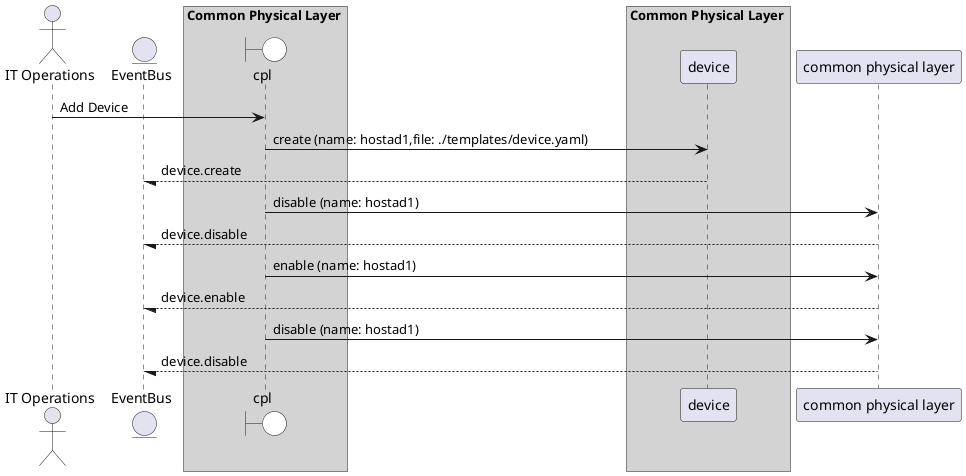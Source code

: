 @startuml

actor "IT Operations"


entity EventBus

box Common Physical Layer #lightgray
    boundary cpl #white
end box


box Common Physical Layer #lightgray
            participant device
    end box


"IT Operations" -> cpl: Add Device

    cpl -> "device": create (name: hostad1,file: ./templates/device.yaml)

    "device" --/ EventBus: device.create

    cpl -> "common physical layer": disable (name: hostad1)

    "common physical layer" --/ EventBus: device.disable

    cpl -> "common physical layer": enable (name: hostad1)

    "common physical layer" --/ EventBus: device.enable

    cpl -> "common physical layer": disable (name: hostad1)

    "common physical layer" --/ EventBus: device.disable



@enduml
